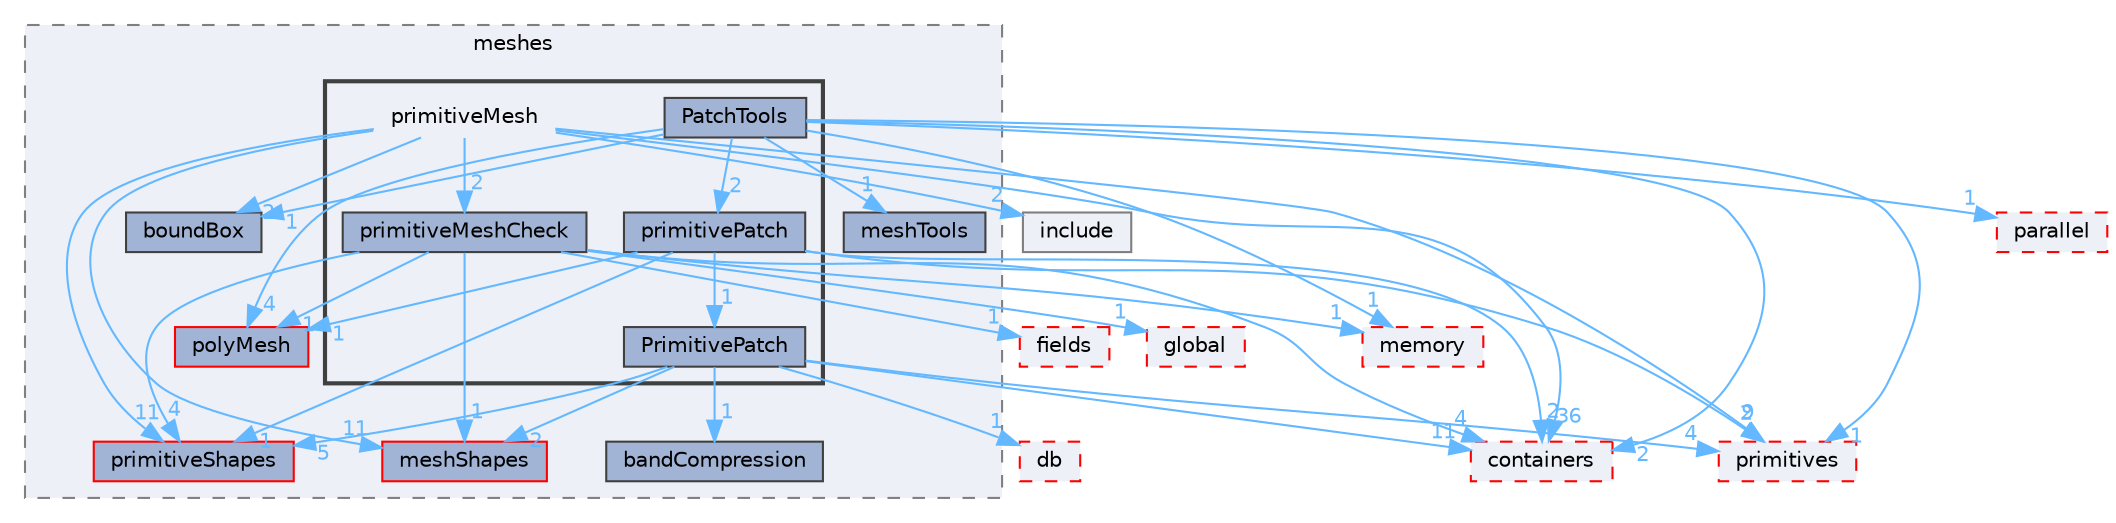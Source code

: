 digraph "src/OpenFOAM/meshes/primitiveMesh"
{
 // LATEX_PDF_SIZE
  bgcolor="transparent";
  edge [fontname=Helvetica,fontsize=10,labelfontname=Helvetica,labelfontsize=10];
  node [fontname=Helvetica,fontsize=10,shape=box,height=0.2,width=0.4];
  compound=true
  subgraph clusterdir_aa2423979fb45fc41c393a5db370ab21 {
    graph [ bgcolor="#edf0f7", pencolor="grey50", label="meshes", fontname=Helvetica,fontsize=10 style="filled,dashed", URL="dir_aa2423979fb45fc41c393a5db370ab21.html",tooltip=""]
  dir_419482a3f24625018b60fd6b1f4b7501 [label="boundBox", fillcolor="#a2b4d6", color="grey25", style="filled", URL="dir_419482a3f24625018b60fd6b1f4b7501.html",tooltip=""];
  dir_5e5a63cb97aae3d01c8e98f0c14953bc [label="polyMesh", fillcolor="#a2b4d6", color="red", style="filled", URL="dir_5e5a63cb97aae3d01c8e98f0c14953bc.html",tooltip=""];
  dir_a36ac568b20b0ed2190ed53a491bc296 [label="primitiveShapes", fillcolor="#a2b4d6", color="red", style="filled", URL="dir_a36ac568b20b0ed2190ed53a491bc296.html",tooltip=""];
  dir_b8e2732bc99f8fb2a379dad81aa6030e [label="meshShapes", fillcolor="#a2b4d6", color="red", style="filled", URL="dir_b8e2732bc99f8fb2a379dad81aa6030e.html",tooltip=""];
  dir_fa020d1bff9bcecc84fa7b07f71b0284 [label="meshTools", fillcolor="#a2b4d6", color="grey25", style="filled", URL="dir_fa020d1bff9bcecc84fa7b07f71b0284.html",tooltip=""];
  dir_6cbbb88865395e786d7352e527ca2978 [label="bandCompression", fillcolor="#a2b4d6", color="grey25", style="filled", URL="dir_6cbbb88865395e786d7352e527ca2978.html",tooltip=""];
  subgraph clusterdir_d498992fb7d3f293d898bf6d3a4df869 {
    graph [ bgcolor="#edf0f7", pencolor="grey25", label="", fontname=Helvetica,fontsize=10 style="filled,bold", URL="dir_d498992fb7d3f293d898bf6d3a4df869.html",tooltip=""]
    dir_d498992fb7d3f293d898bf6d3a4df869 [shape=plaintext, label="primitiveMesh"];
  dir_793c23b5026163e0cab93ac715b7bec6 [label="PatchTools", fillcolor="#a2b4d6", color="grey25", style="filled", URL="dir_793c23b5026163e0cab93ac715b7bec6.html",tooltip=""];
  dir_37297d5727e47a4ea341442719c4b3e7 [label="primitiveMeshCheck", fillcolor="#a2b4d6", color="grey25", style="filled", URL="dir_37297d5727e47a4ea341442719c4b3e7.html",tooltip=""];
  dir_56a3060d78c44773bde4dd7fc6fdd606 [label="primitivePatch", fillcolor="#a2b4d6", color="grey25", style="filled", URL="dir_56a3060d78c44773bde4dd7fc6fdd606.html",tooltip=""];
  dir_42af166d668911d4253146e249bedcd8 [label="PrimitivePatch", fillcolor="#a2b4d6", color="grey25", style="filled", URL="dir_42af166d668911d4253146e249bedcd8.html",tooltip=""];
  }
  }
  dir_19d0872053bde092be81d7fe3f56cbf7 [label="containers", fillcolor="#edf0f7", color="red", style="filled,dashed", URL="dir_19d0872053bde092be81d7fe3f56cbf7.html",tooltip=""];
  dir_385a22dcc2f7120acb0f1a7a832b3b8d [label="memory", fillcolor="#edf0f7", color="red", style="filled,dashed", URL="dir_385a22dcc2f7120acb0f1a7a832b3b8d.html",tooltip=""];
  dir_3e50f45338116b169052b428016851aa [label="primitives", fillcolor="#edf0f7", color="red", style="filled,dashed", URL="dir_3e50f45338116b169052b428016851aa.html",tooltip=""];
  dir_71fff0203de1f57306edfc3c818a6b04 [label="parallel", fillcolor="#edf0f7", color="red", style="filled,dashed", URL="dir_71fff0203de1f57306edfc3c818a6b04.html",tooltip=""];
  dir_e954e9f5966bc1c681a414ec8bd0ee15 [label="include", fillcolor="#edf0f7", color="grey50", style="filled", URL="dir_e954e9f5966bc1c681a414ec8bd0ee15.html",tooltip=""];
  dir_8583492183f4d27c76555f8f333dd07b [label="global", fillcolor="#edf0f7", color="red", style="filled,dashed", URL="dir_8583492183f4d27c76555f8f333dd07b.html",tooltip=""];
  dir_962442b8f989d5529fab5e0f0e4ffb74 [label="fields", fillcolor="#edf0f7", color="red", style="filled,dashed", URL="dir_962442b8f989d5529fab5e0f0e4ffb74.html",tooltip=""];
  dir_63c634f7a7cfd679ac26c67fb30fc32f [label="db", fillcolor="#edf0f7", color="red", style="filled,dashed", URL="dir_63c634f7a7cfd679ac26c67fb30fc32f.html",tooltip=""];
  dir_d498992fb7d3f293d898bf6d3a4df869->dir_19d0872053bde092be81d7fe3f56cbf7 [headlabel="36", labeldistance=1.5 headhref="dir_003063_000669.html" href="dir_003063_000669.html" color="steelblue1" fontcolor="steelblue1"];
  dir_d498992fb7d3f293d898bf6d3a4df869->dir_37297d5727e47a4ea341442719c4b3e7 [headlabel="2", labeldistance=1.5 headhref="dir_003063_003064.html" href="dir_003063_003064.html" color="steelblue1" fontcolor="steelblue1"];
  dir_d498992fb7d3f293d898bf6d3a4df869->dir_3e50f45338116b169052b428016851aa [headlabel="9", labeldistance=1.5 headhref="dir_003063_003069.html" href="dir_003063_003069.html" color="steelblue1" fontcolor="steelblue1"];
  dir_d498992fb7d3f293d898bf6d3a4df869->dir_419482a3f24625018b60fd6b1f4b7501 [headlabel="2", labeldistance=1.5 headhref="dir_003063_000333.html" href="dir_003063_000333.html" color="steelblue1" fontcolor="steelblue1"];
  dir_d498992fb7d3f293d898bf6d3a4df869->dir_a36ac568b20b0ed2190ed53a491bc296 [headlabel="11", labeldistance=1.5 headhref="dir_003063_003070.html" href="dir_003063_003070.html" color="steelblue1" fontcolor="steelblue1"];
  dir_d498992fb7d3f293d898bf6d3a4df869->dir_b8e2732bc99f8fb2a379dad81aa6030e [headlabel="11", labeldistance=1.5 headhref="dir_003063_002377.html" href="dir_003063_002377.html" color="steelblue1" fontcolor="steelblue1"];
  dir_d498992fb7d3f293d898bf6d3a4df869->dir_e954e9f5966bc1c681a414ec8bd0ee15 [headlabel="2", labeldistance=1.5 headhref="dir_003063_001804.html" href="dir_003063_001804.html" color="steelblue1" fontcolor="steelblue1"];
  dir_793c23b5026163e0cab93ac715b7bec6->dir_19d0872053bde092be81d7fe3f56cbf7 [headlabel="2", labeldistance=1.5 headhref="dir_002843_000669.html" href="dir_002843_000669.html" color="steelblue1" fontcolor="steelblue1"];
  dir_793c23b5026163e0cab93ac715b7bec6->dir_385a22dcc2f7120acb0f1a7a832b3b8d [headlabel="1", labeldistance=1.5 headhref="dir_002843_002352.html" href="dir_002843_002352.html" color="steelblue1" fontcolor="steelblue1"];
  dir_793c23b5026163e0cab93ac715b7bec6->dir_3e50f45338116b169052b428016851aa [headlabel="1", labeldistance=1.5 headhref="dir_002843_003069.html" href="dir_002843_003069.html" color="steelblue1" fontcolor="steelblue1"];
  dir_793c23b5026163e0cab93ac715b7bec6->dir_419482a3f24625018b60fd6b1f4b7501 [headlabel="1", labeldistance=1.5 headhref="dir_002843_000333.html" href="dir_002843_000333.html" color="steelblue1" fontcolor="steelblue1"];
  dir_793c23b5026163e0cab93ac715b7bec6->dir_56a3060d78c44773bde4dd7fc6fdd606 [headlabel="2", labeldistance=1.5 headhref="dir_002843_003067.html" href="dir_002843_003067.html" color="steelblue1" fontcolor="steelblue1"];
  dir_793c23b5026163e0cab93ac715b7bec6->dir_5e5a63cb97aae3d01c8e98f0c14953bc [headlabel="4", labeldistance=1.5 headhref="dir_002843_002980.html" href="dir_002843_002980.html" color="steelblue1" fontcolor="steelblue1"];
  dir_793c23b5026163e0cab93ac715b7bec6->dir_71fff0203de1f57306edfc3c818a6b04 [headlabel="1", labeldistance=1.5 headhref="dir_002843_002779.html" href="dir_002843_002779.html" color="steelblue1" fontcolor="steelblue1"];
  dir_793c23b5026163e0cab93ac715b7bec6->dir_fa020d1bff9bcecc84fa7b07f71b0284 [headlabel="1", labeldistance=1.5 headhref="dir_002843_002384.html" href="dir_002843_002384.html" color="steelblue1" fontcolor="steelblue1"];
  dir_37297d5727e47a4ea341442719c4b3e7->dir_19d0872053bde092be81d7fe3f56cbf7 [headlabel="4", labeldistance=1.5 headhref="dir_003064_000669.html" href="dir_003064_000669.html" color="steelblue1" fontcolor="steelblue1"];
  dir_37297d5727e47a4ea341442719c4b3e7->dir_385a22dcc2f7120acb0f1a7a832b3b8d [headlabel="1", labeldistance=1.5 headhref="dir_003064_002352.html" href="dir_003064_002352.html" color="steelblue1" fontcolor="steelblue1"];
  dir_37297d5727e47a4ea341442719c4b3e7->dir_5e5a63cb97aae3d01c8e98f0c14953bc [headlabel="1", labeldistance=1.5 headhref="dir_003064_002980.html" href="dir_003064_002980.html" color="steelblue1" fontcolor="steelblue1"];
  dir_37297d5727e47a4ea341442719c4b3e7->dir_8583492183f4d27c76555f8f333dd07b [headlabel="1", labeldistance=1.5 headhref="dir_003064_001645.html" href="dir_003064_001645.html" color="steelblue1" fontcolor="steelblue1"];
  dir_37297d5727e47a4ea341442719c4b3e7->dir_962442b8f989d5529fab5e0f0e4ffb74 [headlabel="1", labeldistance=1.5 headhref="dir_003064_001335.html" href="dir_003064_001335.html" color="steelblue1" fontcolor="steelblue1"];
  dir_37297d5727e47a4ea341442719c4b3e7->dir_a36ac568b20b0ed2190ed53a491bc296 [headlabel="4", labeldistance=1.5 headhref="dir_003064_003070.html" href="dir_003064_003070.html" color="steelblue1" fontcolor="steelblue1"];
  dir_37297d5727e47a4ea341442719c4b3e7->dir_b8e2732bc99f8fb2a379dad81aa6030e [headlabel="1", labeldistance=1.5 headhref="dir_003064_002377.html" href="dir_003064_002377.html" color="steelblue1" fontcolor="steelblue1"];
  dir_56a3060d78c44773bde4dd7fc6fdd606->dir_19d0872053bde092be81d7fe3f56cbf7 [headlabel="2", labeldistance=1.5 headhref="dir_003067_000669.html" href="dir_003067_000669.html" color="steelblue1" fontcolor="steelblue1"];
  dir_56a3060d78c44773bde4dd7fc6fdd606->dir_3e50f45338116b169052b428016851aa [headlabel="2", labeldistance=1.5 headhref="dir_003067_003069.html" href="dir_003067_003069.html" color="steelblue1" fontcolor="steelblue1"];
  dir_56a3060d78c44773bde4dd7fc6fdd606->dir_42af166d668911d4253146e249bedcd8 [headlabel="1", labeldistance=1.5 headhref="dir_003067_003066.html" href="dir_003067_003066.html" color="steelblue1" fontcolor="steelblue1"];
  dir_56a3060d78c44773bde4dd7fc6fdd606->dir_5e5a63cb97aae3d01c8e98f0c14953bc [headlabel="1", labeldistance=1.5 headhref="dir_003067_002980.html" href="dir_003067_002980.html" color="steelblue1" fontcolor="steelblue1"];
  dir_56a3060d78c44773bde4dd7fc6fdd606->dir_a36ac568b20b0ed2190ed53a491bc296 [headlabel="1", labeldistance=1.5 headhref="dir_003067_003070.html" href="dir_003067_003070.html" color="steelblue1" fontcolor="steelblue1"];
  dir_42af166d668911d4253146e249bedcd8->dir_19d0872053bde092be81d7fe3f56cbf7 [headlabel="11", labeldistance=1.5 headhref="dir_003066_000669.html" href="dir_003066_000669.html" color="steelblue1" fontcolor="steelblue1"];
  dir_42af166d668911d4253146e249bedcd8->dir_3e50f45338116b169052b428016851aa [headlabel="4", labeldistance=1.5 headhref="dir_003066_003069.html" href="dir_003066_003069.html" color="steelblue1" fontcolor="steelblue1"];
  dir_42af166d668911d4253146e249bedcd8->dir_63c634f7a7cfd679ac26c67fb30fc32f [headlabel="1", labeldistance=1.5 headhref="dir_003066_000817.html" href="dir_003066_000817.html" color="steelblue1" fontcolor="steelblue1"];
  dir_42af166d668911d4253146e249bedcd8->dir_6cbbb88865395e786d7352e527ca2978 [headlabel="1", labeldistance=1.5 headhref="dir_003066_000185.html" href="dir_003066_000185.html" color="steelblue1" fontcolor="steelblue1"];
  dir_42af166d668911d4253146e249bedcd8->dir_a36ac568b20b0ed2190ed53a491bc296 [headlabel="5", labeldistance=1.5 headhref="dir_003066_003070.html" href="dir_003066_003070.html" color="steelblue1" fontcolor="steelblue1"];
  dir_42af166d668911d4253146e249bedcd8->dir_b8e2732bc99f8fb2a379dad81aa6030e [headlabel="2", labeldistance=1.5 headhref="dir_003066_002377.html" href="dir_003066_002377.html" color="steelblue1" fontcolor="steelblue1"];
}
